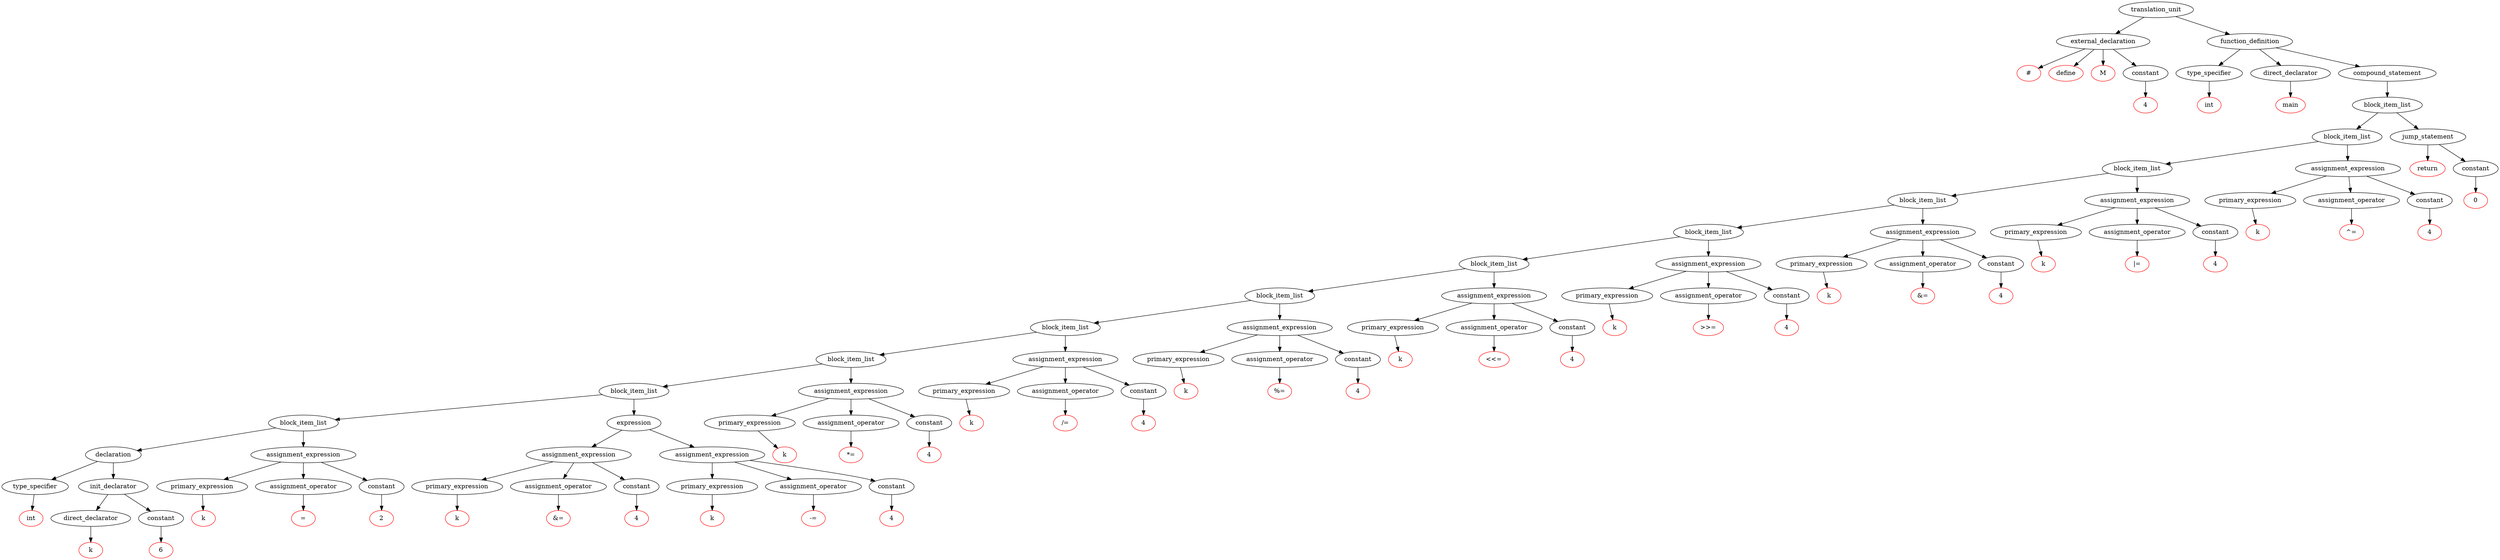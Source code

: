 digraph DFA {
	0 [label="translation_unit"];
	1 [label="external_declaration"];
	2 [label="#" color=red];
	3 [label="define" color=red];
	4 [label="M" color=red];
	5 [label="constant"];
	6 [label="4" color=red];
	7 [label="function_definition"];
	8 [label="type_specifier"];
	9 [label="int" color=red];
	10 [label="direct_declarator"];
	11 [label="main" color=red];
	12 [label="compound_statement"];
	13 [label="block_item_list"];
	14 [label="block_item_list"];
	15 [label="block_item_list"];
	16 [label="block_item_list"];
	17 [label="block_item_list"];
	18 [label="block_item_list"];
	19 [label="block_item_list"];
	20 [label="block_item_list"];
	21 [label="block_item_list"];
	22 [label="block_item_list"];
	23 [label="block_item_list"];
	24 [label="declaration"];
	25 [label="type_specifier"];
	26 [label="int" color=red];
	27 [label="init_declarator"];
	28 [label="direct_declarator"];
	29 [label="k" color=red];
	30 [label="constant"];
	31 [label="6" color=red];
	32 [label="assignment_expression"];
	33 [label="primary_expression"];
	34 [label="k" color=red];
	35 [label="assignment_operator"];
	36 [label="=" color=red];
	37 [label="constant"];
	38 [label="2" color=red];
	39 [label="expression"];
	40 [label="assignment_expression"];
	41 [label="primary_expression"];
	42 [label="k" color=red];
	43 [label="assignment_operator"];
	44 [label="&=" color=red];
	45 [label="constant"];
	46 [label="4" color=red];
	47 [label="assignment_expression"];
	48 [label="primary_expression"];
	49 [label="k" color=red];
	50 [label="assignment_operator"];
	51 [label="-=" color=red];
	52 [label="constant"];
	53 [label="4" color=red];
	54 [label="assignment_expression"];
	55 [label="primary_expression"];
	56 [label="k" color=red];
	57 [label="assignment_operator"];
	58 [label="*=" color=red];
	59 [label="constant"];
	60 [label="4" color=red];
	61 [label="assignment_expression"];
	62 [label="primary_expression"];
	63 [label="k" color=red];
	64 [label="assignment_operator"];
	65 [label="/=" color=red];
	66 [label="constant"];
	67 [label="4" color=red];
	68 [label="assignment_expression"];
	69 [label="primary_expression"];
	70 [label="k" color=red];
	71 [label="assignment_operator"];
	72 [label="%=" color=red];
	73 [label="constant"];
	74 [label="4" color=red];
	75 [label="assignment_expression"];
	76 [label="primary_expression"];
	77 [label="k" color=red];
	78 [label="assignment_operator"];
	79 [label="<<=" color=red];
	80 [label="constant"];
	81 [label="4" color=red];
	82 [label="assignment_expression"];
	83 [label="primary_expression"];
	84 [label="k" color=red];
	85 [label="assignment_operator"];
	86 [label=">>=" color=red];
	87 [label="constant"];
	88 [label="4" color=red];
	89 [label="assignment_expression"];
	90 [label="primary_expression"];
	91 [label="k" color=red];
	92 [label="assignment_operator"];
	93 [label="&=" color=red];
	94 [label="constant"];
	95 [label="4" color=red];
	96 [label="assignment_expression"];
	97 [label="primary_expression"];
	98 [label="k" color=red];
	99 [label="assignment_operator"];
	100 [label="|=" color=red];
	101 [label="constant"];
	102 [label="4" color=red];
	103 [label="assignment_expression"];
	104 [label="primary_expression"];
	105 [label="k" color=red];
	106 [label="assignment_operator"];
	107 [label="^=" color=red];
	108 [label="constant"];
	109 [label="4" color=red];
	110 [label="jump_statement"];
	111 [label="return" color=red];
	112 [label="constant"];
	113 [label="0" color=red];
	0->1;
	1->2;
	1->3;
	1->4;
	1->5;
	5->6;
	0->7;
	7->8;
	8->9;
	7->10;
	10->11;
	7->12;
	12->13;
	13->14;
	14->15;
	15->16;
	16->17;
	17->18;
	18->19;
	19->20;
	20->21;
	21->22;
	22->23;
	23->24;
	24->25;
	25->26;
	24->27;
	27->28;
	28->29;
	27->30;
	30->31;
	23->32;
	32->33;
	33->34;
	32->35;
	35->36;
	32->37;
	37->38;
	22->39;
	39->40;
	40->41;
	41->42;
	40->43;
	43->44;
	40->45;
	45->46;
	39->47;
	47->48;
	48->49;
	47->50;
	50->51;
	47->52;
	52->53;
	21->54;
	54->55;
	55->56;
	54->57;
	57->58;
	54->59;
	59->60;
	20->61;
	61->62;
	62->63;
	61->64;
	64->65;
	61->66;
	66->67;
	19->68;
	68->69;
	69->70;
	68->71;
	71->72;
	68->73;
	73->74;
	18->75;
	75->76;
	76->77;
	75->78;
	78->79;
	75->80;
	80->81;
	17->82;
	82->83;
	83->84;
	82->85;
	85->86;
	82->87;
	87->88;
	16->89;
	89->90;
	90->91;
	89->92;
	92->93;
	89->94;
	94->95;
	15->96;
	96->97;
	97->98;
	96->99;
	99->100;
	96->101;
	101->102;
	14->103;
	103->104;
	104->105;
	103->106;
	106->107;
	103->108;
	108->109;
	13->110;
	110->111;
	110->112;
	112->113;
}
